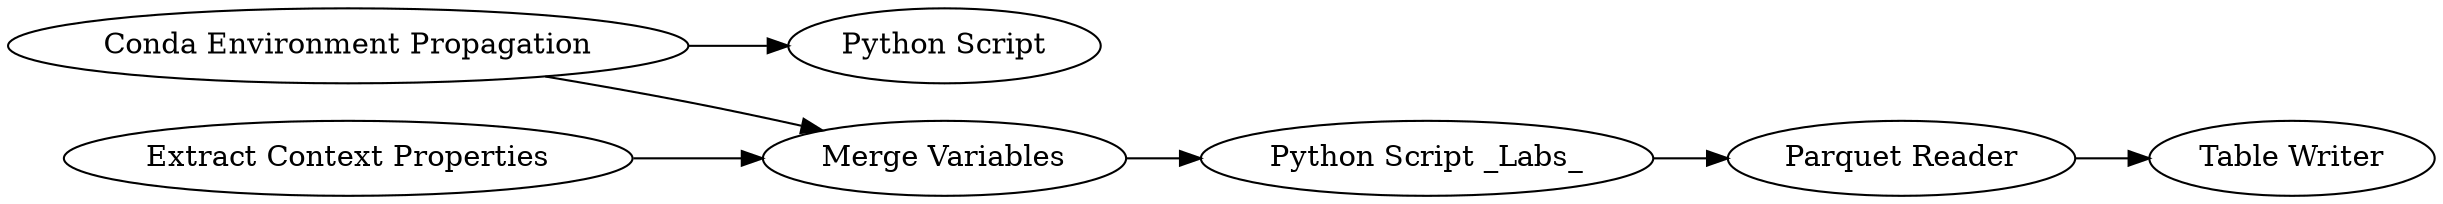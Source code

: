 digraph {
	878 -> 877
	882 -> 883
	880 -> 879
	247 -> 880
	879 -> 882
	878 -> 880
	247 [label="Extract Context Properties"]
	877 [label="Python Script"]
	883 [label="Table Writer"]
	878 [label="Conda Environment Propagation"]
	879 [label="Python Script _Labs_"]
	880 [label="Merge Variables"]
	882 [label="Parquet Reader"]
	rankdir=LR
}

